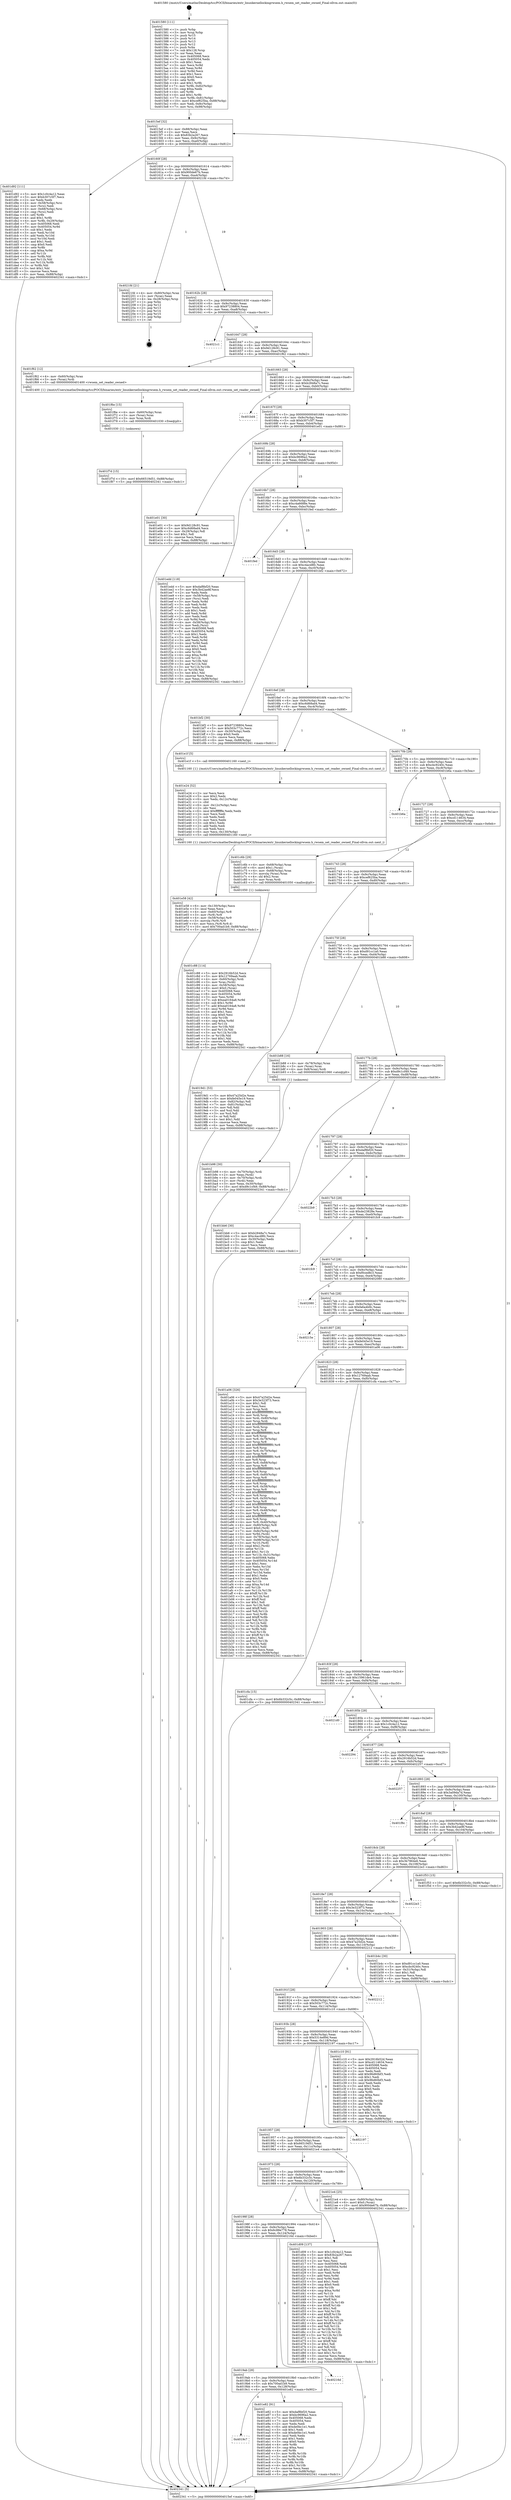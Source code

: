 digraph "0x401580" {
  label = "0x401580 (/mnt/c/Users/mathe/Desktop/tcc/POCII/binaries/extr_linuxkernellockingrwsem.h_rwsem_set_reader_owned_Final-ollvm.out::main(0))"
  labelloc = "t"
  node[shape=record]

  Entry [label="",width=0.3,height=0.3,shape=circle,fillcolor=black,style=filled]
  "0x4015ef" [label="{
     0x4015ef [32]\l
     | [instrs]\l
     &nbsp;&nbsp;0x4015ef \<+6\>: mov -0x88(%rbp),%eax\l
     &nbsp;&nbsp;0x4015f5 \<+2\>: mov %eax,%ecx\l
     &nbsp;&nbsp;0x4015f7 \<+6\>: sub $0x83b2a267,%ecx\l
     &nbsp;&nbsp;0x4015fd \<+6\>: mov %eax,-0x9c(%rbp)\l
     &nbsp;&nbsp;0x401603 \<+6\>: mov %ecx,-0xa0(%rbp)\l
     &nbsp;&nbsp;0x401609 \<+6\>: je 0000000000401d92 \<main+0x812\>\l
  }"]
  "0x401d92" [label="{
     0x401d92 [111]\l
     | [instrs]\l
     &nbsp;&nbsp;0x401d92 \<+5\>: mov $0x1c0c4a12,%eax\l
     &nbsp;&nbsp;0x401d97 \<+5\>: mov $0xb307c5f7,%ecx\l
     &nbsp;&nbsp;0x401d9c \<+2\>: xor %edx,%edx\l
     &nbsp;&nbsp;0x401d9e \<+4\>: mov -0x58(%rbp),%rsi\l
     &nbsp;&nbsp;0x401da2 \<+2\>: mov (%rsi),%edi\l
     &nbsp;&nbsp;0x401da4 \<+4\>: mov -0x68(%rbp),%rsi\l
     &nbsp;&nbsp;0x401da8 \<+2\>: cmp (%rsi),%edi\l
     &nbsp;&nbsp;0x401daa \<+4\>: setl %r8b\l
     &nbsp;&nbsp;0x401dae \<+4\>: and $0x1,%r8b\l
     &nbsp;&nbsp;0x401db2 \<+4\>: mov %r8b,-0x29(%rbp)\l
     &nbsp;&nbsp;0x401db6 \<+7\>: mov 0x405068,%edi\l
     &nbsp;&nbsp;0x401dbd \<+8\>: mov 0x405054,%r9d\l
     &nbsp;&nbsp;0x401dc5 \<+3\>: sub $0x1,%edx\l
     &nbsp;&nbsp;0x401dc8 \<+3\>: mov %edi,%r10d\l
     &nbsp;&nbsp;0x401dcb \<+3\>: add %edx,%r10d\l
     &nbsp;&nbsp;0x401dce \<+4\>: imul %r10d,%edi\l
     &nbsp;&nbsp;0x401dd2 \<+3\>: and $0x1,%edi\l
     &nbsp;&nbsp;0x401dd5 \<+3\>: cmp $0x0,%edi\l
     &nbsp;&nbsp;0x401dd8 \<+4\>: sete %r8b\l
     &nbsp;&nbsp;0x401ddc \<+4\>: cmp $0xa,%r9d\l
     &nbsp;&nbsp;0x401de0 \<+4\>: setl %r11b\l
     &nbsp;&nbsp;0x401de4 \<+3\>: mov %r8b,%bl\l
     &nbsp;&nbsp;0x401de7 \<+3\>: and %r11b,%bl\l
     &nbsp;&nbsp;0x401dea \<+3\>: xor %r11b,%r8b\l
     &nbsp;&nbsp;0x401ded \<+3\>: or %r8b,%bl\l
     &nbsp;&nbsp;0x401df0 \<+3\>: test $0x1,%bl\l
     &nbsp;&nbsp;0x401df3 \<+3\>: cmovne %ecx,%eax\l
     &nbsp;&nbsp;0x401df6 \<+6\>: mov %eax,-0x88(%rbp)\l
     &nbsp;&nbsp;0x401dfc \<+5\>: jmp 0000000000402341 \<main+0xdc1\>\l
  }"]
  "0x40160f" [label="{
     0x40160f [28]\l
     | [instrs]\l
     &nbsp;&nbsp;0x40160f \<+5\>: jmp 0000000000401614 \<main+0x94\>\l
     &nbsp;&nbsp;0x401614 \<+6\>: mov -0x9c(%rbp),%eax\l
     &nbsp;&nbsp;0x40161a \<+5\>: sub $0x900de67b,%eax\l
     &nbsp;&nbsp;0x40161f \<+6\>: mov %eax,-0xa4(%rbp)\l
     &nbsp;&nbsp;0x401625 \<+6\>: je 00000000004021fd \<main+0xc7d\>\l
  }"]
  Exit [label="",width=0.3,height=0.3,shape=circle,fillcolor=black,style=filled,peripheries=2]
  "0x4021fd" [label="{
     0x4021fd [21]\l
     | [instrs]\l
     &nbsp;&nbsp;0x4021fd \<+4\>: mov -0x80(%rbp),%rax\l
     &nbsp;&nbsp;0x402201 \<+2\>: mov (%rax),%eax\l
     &nbsp;&nbsp;0x402203 \<+4\>: lea -0x28(%rbp),%rsp\l
     &nbsp;&nbsp;0x402207 \<+1\>: pop %rbx\l
     &nbsp;&nbsp;0x402208 \<+2\>: pop %r12\l
     &nbsp;&nbsp;0x40220a \<+2\>: pop %r13\l
     &nbsp;&nbsp;0x40220c \<+2\>: pop %r14\l
     &nbsp;&nbsp;0x40220e \<+2\>: pop %r15\l
     &nbsp;&nbsp;0x402210 \<+1\>: pop %rbp\l
     &nbsp;&nbsp;0x402211 \<+1\>: ret\l
  }"]
  "0x40162b" [label="{
     0x40162b [28]\l
     | [instrs]\l
     &nbsp;&nbsp;0x40162b \<+5\>: jmp 0000000000401630 \<main+0xb0\>\l
     &nbsp;&nbsp;0x401630 \<+6\>: mov -0x9c(%rbp),%eax\l
     &nbsp;&nbsp;0x401636 \<+5\>: sub $0x97238804,%eax\l
     &nbsp;&nbsp;0x40163b \<+6\>: mov %eax,-0xa8(%rbp)\l
     &nbsp;&nbsp;0x401641 \<+6\>: je 00000000004021c1 \<main+0xc41\>\l
  }"]
  "0x401f7d" [label="{
     0x401f7d [15]\l
     | [instrs]\l
     &nbsp;&nbsp;0x401f7d \<+10\>: movl $0x66519d51,-0x88(%rbp)\l
     &nbsp;&nbsp;0x401f87 \<+5\>: jmp 0000000000402341 \<main+0xdc1\>\l
  }"]
  "0x4021c1" [label="{
     0x4021c1\l
  }", style=dashed]
  "0x401647" [label="{
     0x401647 [28]\l
     | [instrs]\l
     &nbsp;&nbsp;0x401647 \<+5\>: jmp 000000000040164c \<main+0xcc\>\l
     &nbsp;&nbsp;0x40164c \<+6\>: mov -0x9c(%rbp),%eax\l
     &nbsp;&nbsp;0x401652 \<+5\>: sub $0x9d128c91,%eax\l
     &nbsp;&nbsp;0x401657 \<+6\>: mov %eax,-0xac(%rbp)\l
     &nbsp;&nbsp;0x40165d \<+6\>: je 0000000000401f62 \<main+0x9e2\>\l
  }"]
  "0x401f6e" [label="{
     0x401f6e [15]\l
     | [instrs]\l
     &nbsp;&nbsp;0x401f6e \<+4\>: mov -0x60(%rbp),%rax\l
     &nbsp;&nbsp;0x401f72 \<+3\>: mov (%rax),%rax\l
     &nbsp;&nbsp;0x401f75 \<+3\>: mov %rax,%rdi\l
     &nbsp;&nbsp;0x401f78 \<+5\>: call 0000000000401030 \<free@plt\>\l
     | [calls]\l
     &nbsp;&nbsp;0x401030 \{1\} (unknown)\l
  }"]
  "0x401f62" [label="{
     0x401f62 [12]\l
     | [instrs]\l
     &nbsp;&nbsp;0x401f62 \<+4\>: mov -0x60(%rbp),%rax\l
     &nbsp;&nbsp;0x401f66 \<+3\>: mov (%rax),%rdi\l
     &nbsp;&nbsp;0x401f69 \<+5\>: call 0000000000401400 \<rwsem_set_reader_owned\>\l
     | [calls]\l
     &nbsp;&nbsp;0x401400 \{1\} (/mnt/c/Users/mathe/Desktop/tcc/POCII/binaries/extr_linuxkernellockingrwsem.h_rwsem_set_reader_owned_Final-ollvm.out::rwsem_set_reader_owned)\l
  }"]
  "0x401663" [label="{
     0x401663 [28]\l
     | [instrs]\l
     &nbsp;&nbsp;0x401663 \<+5\>: jmp 0000000000401668 \<main+0xe8\>\l
     &nbsp;&nbsp;0x401668 \<+6\>: mov -0x9c(%rbp),%eax\l
     &nbsp;&nbsp;0x40166e \<+5\>: sub $0xb2848a7c,%eax\l
     &nbsp;&nbsp;0x401673 \<+6\>: mov %eax,-0xb0(%rbp)\l
     &nbsp;&nbsp;0x401679 \<+6\>: je 0000000000401bd4 \<main+0x654\>\l
  }"]
  "0x4019c7" [label="{
     0x4019c7\l
  }", style=dashed]
  "0x401bd4" [label="{
     0x401bd4\l
  }", style=dashed]
  "0x40167f" [label="{
     0x40167f [28]\l
     | [instrs]\l
     &nbsp;&nbsp;0x40167f \<+5\>: jmp 0000000000401684 \<main+0x104\>\l
     &nbsp;&nbsp;0x401684 \<+6\>: mov -0x9c(%rbp),%eax\l
     &nbsp;&nbsp;0x40168a \<+5\>: sub $0xb307c5f7,%eax\l
     &nbsp;&nbsp;0x40168f \<+6\>: mov %eax,-0xb4(%rbp)\l
     &nbsp;&nbsp;0x401695 \<+6\>: je 0000000000401e01 \<main+0x881\>\l
  }"]
  "0x401e82" [label="{
     0x401e82 [91]\l
     | [instrs]\l
     &nbsp;&nbsp;0x401e82 \<+5\>: mov $0xdaf8bf20,%eax\l
     &nbsp;&nbsp;0x401e87 \<+5\>: mov $0xbc9696a2,%ecx\l
     &nbsp;&nbsp;0x401e8c \<+7\>: mov 0x405068,%edx\l
     &nbsp;&nbsp;0x401e93 \<+7\>: mov 0x405054,%esi\l
     &nbsp;&nbsp;0x401e9a \<+2\>: mov %edx,%edi\l
     &nbsp;&nbsp;0x401e9c \<+6\>: add $0xde0bc1e1,%edi\l
     &nbsp;&nbsp;0x401ea2 \<+3\>: sub $0x1,%edi\l
     &nbsp;&nbsp;0x401ea5 \<+6\>: sub $0xde0bc1e1,%edi\l
     &nbsp;&nbsp;0x401eab \<+3\>: imul %edi,%edx\l
     &nbsp;&nbsp;0x401eae \<+3\>: and $0x1,%edx\l
     &nbsp;&nbsp;0x401eb1 \<+3\>: cmp $0x0,%edx\l
     &nbsp;&nbsp;0x401eb4 \<+4\>: sete %r8b\l
     &nbsp;&nbsp;0x401eb8 \<+3\>: cmp $0xa,%esi\l
     &nbsp;&nbsp;0x401ebb \<+4\>: setl %r9b\l
     &nbsp;&nbsp;0x401ebf \<+3\>: mov %r8b,%r10b\l
     &nbsp;&nbsp;0x401ec2 \<+3\>: and %r9b,%r10b\l
     &nbsp;&nbsp;0x401ec5 \<+3\>: xor %r9b,%r8b\l
     &nbsp;&nbsp;0x401ec8 \<+3\>: or %r8b,%r10b\l
     &nbsp;&nbsp;0x401ecb \<+4\>: test $0x1,%r10b\l
     &nbsp;&nbsp;0x401ecf \<+3\>: cmovne %ecx,%eax\l
     &nbsp;&nbsp;0x401ed2 \<+6\>: mov %eax,-0x88(%rbp)\l
     &nbsp;&nbsp;0x401ed8 \<+5\>: jmp 0000000000402341 \<main+0xdc1\>\l
  }"]
  "0x401e01" [label="{
     0x401e01 [30]\l
     | [instrs]\l
     &nbsp;&nbsp;0x401e01 \<+5\>: mov $0x9d128c91,%eax\l
     &nbsp;&nbsp;0x401e06 \<+5\>: mov $0xc6d68ad4,%ecx\l
     &nbsp;&nbsp;0x401e0b \<+3\>: mov -0x29(%rbp),%dl\l
     &nbsp;&nbsp;0x401e0e \<+3\>: test $0x1,%dl\l
     &nbsp;&nbsp;0x401e11 \<+3\>: cmovne %ecx,%eax\l
     &nbsp;&nbsp;0x401e14 \<+6\>: mov %eax,-0x88(%rbp)\l
     &nbsp;&nbsp;0x401e1a \<+5\>: jmp 0000000000402341 \<main+0xdc1\>\l
  }"]
  "0x40169b" [label="{
     0x40169b [28]\l
     | [instrs]\l
     &nbsp;&nbsp;0x40169b \<+5\>: jmp 00000000004016a0 \<main+0x120\>\l
     &nbsp;&nbsp;0x4016a0 \<+6\>: mov -0x9c(%rbp),%eax\l
     &nbsp;&nbsp;0x4016a6 \<+5\>: sub $0xbc9696a2,%eax\l
     &nbsp;&nbsp;0x4016ab \<+6\>: mov %eax,-0xb8(%rbp)\l
     &nbsp;&nbsp;0x4016b1 \<+6\>: je 0000000000401edd \<main+0x95d\>\l
  }"]
  "0x4019ab" [label="{
     0x4019ab [28]\l
     | [instrs]\l
     &nbsp;&nbsp;0x4019ab \<+5\>: jmp 00000000004019b0 \<main+0x430\>\l
     &nbsp;&nbsp;0x4019b0 \<+6\>: mov -0x9c(%rbp),%eax\l
     &nbsp;&nbsp;0x4019b6 \<+5\>: sub $0x700ad1b9,%eax\l
     &nbsp;&nbsp;0x4019bb \<+6\>: mov %eax,-0x128(%rbp)\l
     &nbsp;&nbsp;0x4019c1 \<+6\>: je 0000000000401e82 \<main+0x902\>\l
  }"]
  "0x401edd" [label="{
     0x401edd [118]\l
     | [instrs]\l
     &nbsp;&nbsp;0x401edd \<+5\>: mov $0xdaf8bf20,%eax\l
     &nbsp;&nbsp;0x401ee2 \<+5\>: mov $0x3b42ae8f,%ecx\l
     &nbsp;&nbsp;0x401ee7 \<+2\>: xor %edx,%edx\l
     &nbsp;&nbsp;0x401ee9 \<+4\>: mov -0x58(%rbp),%rsi\l
     &nbsp;&nbsp;0x401eed \<+2\>: mov (%rsi),%edi\l
     &nbsp;&nbsp;0x401eef \<+3\>: mov %edx,%r8d\l
     &nbsp;&nbsp;0x401ef2 \<+3\>: sub %edi,%r8d\l
     &nbsp;&nbsp;0x401ef5 \<+2\>: mov %edx,%edi\l
     &nbsp;&nbsp;0x401ef7 \<+3\>: sub $0x1,%edi\l
     &nbsp;&nbsp;0x401efa \<+3\>: add %edi,%r8d\l
     &nbsp;&nbsp;0x401efd \<+2\>: mov %edx,%edi\l
     &nbsp;&nbsp;0x401eff \<+3\>: sub %r8d,%edi\l
     &nbsp;&nbsp;0x401f02 \<+4\>: mov -0x58(%rbp),%rsi\l
     &nbsp;&nbsp;0x401f06 \<+2\>: mov %edi,(%rsi)\l
     &nbsp;&nbsp;0x401f08 \<+7\>: mov 0x405068,%edi\l
     &nbsp;&nbsp;0x401f0f \<+8\>: mov 0x405054,%r8d\l
     &nbsp;&nbsp;0x401f17 \<+3\>: sub $0x1,%edx\l
     &nbsp;&nbsp;0x401f1a \<+3\>: mov %edi,%r9d\l
     &nbsp;&nbsp;0x401f1d \<+3\>: add %edx,%r9d\l
     &nbsp;&nbsp;0x401f20 \<+4\>: imul %r9d,%edi\l
     &nbsp;&nbsp;0x401f24 \<+3\>: and $0x1,%edi\l
     &nbsp;&nbsp;0x401f27 \<+3\>: cmp $0x0,%edi\l
     &nbsp;&nbsp;0x401f2a \<+4\>: sete %r10b\l
     &nbsp;&nbsp;0x401f2e \<+4\>: cmp $0xa,%r8d\l
     &nbsp;&nbsp;0x401f32 \<+4\>: setl %r11b\l
     &nbsp;&nbsp;0x401f36 \<+3\>: mov %r10b,%bl\l
     &nbsp;&nbsp;0x401f39 \<+3\>: and %r11b,%bl\l
     &nbsp;&nbsp;0x401f3c \<+3\>: xor %r11b,%r10b\l
     &nbsp;&nbsp;0x401f3f \<+3\>: or %r10b,%bl\l
     &nbsp;&nbsp;0x401f42 \<+3\>: test $0x1,%bl\l
     &nbsp;&nbsp;0x401f45 \<+3\>: cmovne %ecx,%eax\l
     &nbsp;&nbsp;0x401f48 \<+6\>: mov %eax,-0x88(%rbp)\l
     &nbsp;&nbsp;0x401f4e \<+5\>: jmp 0000000000402341 \<main+0xdc1\>\l
  }"]
  "0x4016b7" [label="{
     0x4016b7 [28]\l
     | [instrs]\l
     &nbsp;&nbsp;0x4016b7 \<+5\>: jmp 00000000004016bc \<main+0x13c\>\l
     &nbsp;&nbsp;0x4016bc \<+6\>: mov -0x9c(%rbp),%eax\l
     &nbsp;&nbsp;0x4016c2 \<+5\>: sub $0xc4a6688e,%eax\l
     &nbsp;&nbsp;0x4016c7 \<+6\>: mov %eax,-0xbc(%rbp)\l
     &nbsp;&nbsp;0x4016cd \<+6\>: je 0000000000401fed \<main+0xa6d\>\l
  }"]
  "0x40216d" [label="{
     0x40216d\l
  }", style=dashed]
  "0x401fed" [label="{
     0x401fed\l
  }", style=dashed]
  "0x4016d3" [label="{
     0x4016d3 [28]\l
     | [instrs]\l
     &nbsp;&nbsp;0x4016d3 \<+5\>: jmp 00000000004016d8 \<main+0x158\>\l
     &nbsp;&nbsp;0x4016d8 \<+6\>: mov -0x9c(%rbp),%eax\l
     &nbsp;&nbsp;0x4016de \<+5\>: sub $0xc4acd8fc,%eax\l
     &nbsp;&nbsp;0x4016e3 \<+6\>: mov %eax,-0xc0(%rbp)\l
     &nbsp;&nbsp;0x4016e9 \<+6\>: je 0000000000401bf2 \<main+0x672\>\l
  }"]
  "0x401e58" [label="{
     0x401e58 [42]\l
     | [instrs]\l
     &nbsp;&nbsp;0x401e58 \<+6\>: mov -0x130(%rbp),%ecx\l
     &nbsp;&nbsp;0x401e5e \<+3\>: imul %eax,%ecx\l
     &nbsp;&nbsp;0x401e61 \<+4\>: mov -0x60(%rbp),%r8\l
     &nbsp;&nbsp;0x401e65 \<+3\>: mov (%r8),%r8\l
     &nbsp;&nbsp;0x401e68 \<+4\>: mov -0x58(%rbp),%r9\l
     &nbsp;&nbsp;0x401e6c \<+3\>: movslq (%r9),%r9\l
     &nbsp;&nbsp;0x401e6f \<+4\>: mov %ecx,(%r8,%r9,4)\l
     &nbsp;&nbsp;0x401e73 \<+10\>: movl $0x700ad1b9,-0x88(%rbp)\l
     &nbsp;&nbsp;0x401e7d \<+5\>: jmp 0000000000402341 \<main+0xdc1\>\l
  }"]
  "0x401bf2" [label="{
     0x401bf2 [30]\l
     | [instrs]\l
     &nbsp;&nbsp;0x401bf2 \<+5\>: mov $0x97238804,%eax\l
     &nbsp;&nbsp;0x401bf7 \<+5\>: mov $0x503c772c,%ecx\l
     &nbsp;&nbsp;0x401bfc \<+3\>: mov -0x30(%rbp),%edx\l
     &nbsp;&nbsp;0x401bff \<+3\>: cmp $0x0,%edx\l
     &nbsp;&nbsp;0x401c02 \<+3\>: cmove %ecx,%eax\l
     &nbsp;&nbsp;0x401c05 \<+6\>: mov %eax,-0x88(%rbp)\l
     &nbsp;&nbsp;0x401c0b \<+5\>: jmp 0000000000402341 \<main+0xdc1\>\l
  }"]
  "0x4016ef" [label="{
     0x4016ef [28]\l
     | [instrs]\l
     &nbsp;&nbsp;0x4016ef \<+5\>: jmp 00000000004016f4 \<main+0x174\>\l
     &nbsp;&nbsp;0x4016f4 \<+6\>: mov -0x9c(%rbp),%eax\l
     &nbsp;&nbsp;0x4016fa \<+5\>: sub $0xc6d68ad4,%eax\l
     &nbsp;&nbsp;0x4016ff \<+6\>: mov %eax,-0xc4(%rbp)\l
     &nbsp;&nbsp;0x401705 \<+6\>: je 0000000000401e1f \<main+0x89f\>\l
  }"]
  "0x401e24" [label="{
     0x401e24 [52]\l
     | [instrs]\l
     &nbsp;&nbsp;0x401e24 \<+2\>: xor %ecx,%ecx\l
     &nbsp;&nbsp;0x401e26 \<+5\>: mov $0x2,%edx\l
     &nbsp;&nbsp;0x401e2b \<+6\>: mov %edx,-0x12c(%rbp)\l
     &nbsp;&nbsp;0x401e31 \<+1\>: cltd\l
     &nbsp;&nbsp;0x401e32 \<+6\>: mov -0x12c(%rbp),%esi\l
     &nbsp;&nbsp;0x401e38 \<+2\>: idiv %esi\l
     &nbsp;&nbsp;0x401e3a \<+6\>: imul $0xfffffffe,%edx,%edx\l
     &nbsp;&nbsp;0x401e40 \<+2\>: mov %ecx,%edi\l
     &nbsp;&nbsp;0x401e42 \<+2\>: sub %edx,%edi\l
     &nbsp;&nbsp;0x401e44 \<+2\>: mov %ecx,%edx\l
     &nbsp;&nbsp;0x401e46 \<+3\>: sub $0x1,%edx\l
     &nbsp;&nbsp;0x401e49 \<+2\>: add %edx,%edi\l
     &nbsp;&nbsp;0x401e4b \<+2\>: sub %edi,%ecx\l
     &nbsp;&nbsp;0x401e4d \<+6\>: mov %ecx,-0x130(%rbp)\l
     &nbsp;&nbsp;0x401e53 \<+5\>: call 0000000000401160 \<next_i\>\l
     | [calls]\l
     &nbsp;&nbsp;0x401160 \{1\} (/mnt/c/Users/mathe/Desktop/tcc/POCII/binaries/extr_linuxkernellockingrwsem.h_rwsem_set_reader_owned_Final-ollvm.out::next_i)\l
  }"]
  "0x401e1f" [label="{
     0x401e1f [5]\l
     | [instrs]\l
     &nbsp;&nbsp;0x401e1f \<+5\>: call 0000000000401160 \<next_i\>\l
     | [calls]\l
     &nbsp;&nbsp;0x401160 \{1\} (/mnt/c/Users/mathe/Desktop/tcc/POCII/binaries/extr_linuxkernellockingrwsem.h_rwsem_set_reader_owned_Final-ollvm.out::next_i)\l
  }"]
  "0x40170b" [label="{
     0x40170b [28]\l
     | [instrs]\l
     &nbsp;&nbsp;0x40170b \<+5\>: jmp 0000000000401710 \<main+0x190\>\l
     &nbsp;&nbsp;0x401710 \<+6\>: mov -0x9c(%rbp),%eax\l
     &nbsp;&nbsp;0x401716 \<+5\>: sub $0xcbc9240c,%eax\l
     &nbsp;&nbsp;0x40171b \<+6\>: mov %eax,-0xc8(%rbp)\l
     &nbsp;&nbsp;0x401721 \<+6\>: je 0000000000401b6a \<main+0x5ea\>\l
  }"]
  "0x40198f" [label="{
     0x40198f [28]\l
     | [instrs]\l
     &nbsp;&nbsp;0x40198f \<+5\>: jmp 0000000000401994 \<main+0x414\>\l
     &nbsp;&nbsp;0x401994 \<+6\>: mov -0x9c(%rbp),%eax\l
     &nbsp;&nbsp;0x40199a \<+5\>: sub $0x6c88e778,%eax\l
     &nbsp;&nbsp;0x40199f \<+6\>: mov %eax,-0x124(%rbp)\l
     &nbsp;&nbsp;0x4019a5 \<+6\>: je 000000000040216d \<main+0xbed\>\l
  }"]
  "0x401b6a" [label="{
     0x401b6a\l
  }", style=dashed]
  "0x401727" [label="{
     0x401727 [28]\l
     | [instrs]\l
     &nbsp;&nbsp;0x401727 \<+5\>: jmp 000000000040172c \<main+0x1ac\>\l
     &nbsp;&nbsp;0x40172c \<+6\>: mov -0x9c(%rbp),%eax\l
     &nbsp;&nbsp;0x401732 \<+5\>: sub $0xcd114634,%eax\l
     &nbsp;&nbsp;0x401737 \<+6\>: mov %eax,-0xcc(%rbp)\l
     &nbsp;&nbsp;0x40173d \<+6\>: je 0000000000401c6b \<main+0x6eb\>\l
  }"]
  "0x401d09" [label="{
     0x401d09 [137]\l
     | [instrs]\l
     &nbsp;&nbsp;0x401d09 \<+5\>: mov $0x1c0c4a12,%eax\l
     &nbsp;&nbsp;0x401d0e \<+5\>: mov $0x83b2a267,%ecx\l
     &nbsp;&nbsp;0x401d13 \<+2\>: mov $0x1,%dl\l
     &nbsp;&nbsp;0x401d15 \<+2\>: xor %esi,%esi\l
     &nbsp;&nbsp;0x401d17 \<+7\>: mov 0x405068,%edi\l
     &nbsp;&nbsp;0x401d1e \<+8\>: mov 0x405054,%r8d\l
     &nbsp;&nbsp;0x401d26 \<+3\>: sub $0x1,%esi\l
     &nbsp;&nbsp;0x401d29 \<+3\>: mov %edi,%r9d\l
     &nbsp;&nbsp;0x401d2c \<+3\>: add %esi,%r9d\l
     &nbsp;&nbsp;0x401d2f \<+4\>: imul %r9d,%edi\l
     &nbsp;&nbsp;0x401d33 \<+3\>: and $0x1,%edi\l
     &nbsp;&nbsp;0x401d36 \<+3\>: cmp $0x0,%edi\l
     &nbsp;&nbsp;0x401d39 \<+4\>: sete %r10b\l
     &nbsp;&nbsp;0x401d3d \<+4\>: cmp $0xa,%r8d\l
     &nbsp;&nbsp;0x401d41 \<+4\>: setl %r11b\l
     &nbsp;&nbsp;0x401d45 \<+3\>: mov %r10b,%bl\l
     &nbsp;&nbsp;0x401d48 \<+3\>: xor $0xff,%bl\l
     &nbsp;&nbsp;0x401d4b \<+3\>: mov %r11b,%r14b\l
     &nbsp;&nbsp;0x401d4e \<+4\>: xor $0xff,%r14b\l
     &nbsp;&nbsp;0x401d52 \<+3\>: xor $0x1,%dl\l
     &nbsp;&nbsp;0x401d55 \<+3\>: mov %bl,%r15b\l
     &nbsp;&nbsp;0x401d58 \<+4\>: and $0xff,%r15b\l
     &nbsp;&nbsp;0x401d5c \<+3\>: and %dl,%r10b\l
     &nbsp;&nbsp;0x401d5f \<+3\>: mov %r14b,%r12b\l
     &nbsp;&nbsp;0x401d62 \<+4\>: and $0xff,%r12b\l
     &nbsp;&nbsp;0x401d66 \<+3\>: and %dl,%r11b\l
     &nbsp;&nbsp;0x401d69 \<+3\>: or %r10b,%r15b\l
     &nbsp;&nbsp;0x401d6c \<+3\>: or %r11b,%r12b\l
     &nbsp;&nbsp;0x401d6f \<+3\>: xor %r12b,%r15b\l
     &nbsp;&nbsp;0x401d72 \<+3\>: or %r14b,%bl\l
     &nbsp;&nbsp;0x401d75 \<+3\>: xor $0xff,%bl\l
     &nbsp;&nbsp;0x401d78 \<+3\>: or $0x1,%dl\l
     &nbsp;&nbsp;0x401d7b \<+2\>: and %dl,%bl\l
     &nbsp;&nbsp;0x401d7d \<+3\>: or %bl,%r15b\l
     &nbsp;&nbsp;0x401d80 \<+4\>: test $0x1,%r15b\l
     &nbsp;&nbsp;0x401d84 \<+3\>: cmovne %ecx,%eax\l
     &nbsp;&nbsp;0x401d87 \<+6\>: mov %eax,-0x88(%rbp)\l
     &nbsp;&nbsp;0x401d8d \<+5\>: jmp 0000000000402341 \<main+0xdc1\>\l
  }"]
  "0x401c6b" [label="{
     0x401c6b [29]\l
     | [instrs]\l
     &nbsp;&nbsp;0x401c6b \<+4\>: mov -0x68(%rbp),%rax\l
     &nbsp;&nbsp;0x401c6f \<+6\>: movl $0x1,(%rax)\l
     &nbsp;&nbsp;0x401c75 \<+4\>: mov -0x68(%rbp),%rax\l
     &nbsp;&nbsp;0x401c79 \<+3\>: movslq (%rax),%rax\l
     &nbsp;&nbsp;0x401c7c \<+4\>: shl $0x2,%rax\l
     &nbsp;&nbsp;0x401c80 \<+3\>: mov %rax,%rdi\l
     &nbsp;&nbsp;0x401c83 \<+5\>: call 0000000000401050 \<malloc@plt\>\l
     | [calls]\l
     &nbsp;&nbsp;0x401050 \{1\} (unknown)\l
  }"]
  "0x401743" [label="{
     0x401743 [28]\l
     | [instrs]\l
     &nbsp;&nbsp;0x401743 \<+5\>: jmp 0000000000401748 \<main+0x1c8\>\l
     &nbsp;&nbsp;0x401748 \<+6\>: mov -0x9c(%rbp),%eax\l
     &nbsp;&nbsp;0x40174e \<+5\>: sub $0xcef625ba,%eax\l
     &nbsp;&nbsp;0x401753 \<+6\>: mov %eax,-0xd0(%rbp)\l
     &nbsp;&nbsp;0x401759 \<+6\>: je 00000000004019d1 \<main+0x451\>\l
  }"]
  "0x401973" [label="{
     0x401973 [28]\l
     | [instrs]\l
     &nbsp;&nbsp;0x401973 \<+5\>: jmp 0000000000401978 \<main+0x3f8\>\l
     &nbsp;&nbsp;0x401978 \<+6\>: mov -0x9c(%rbp),%eax\l
     &nbsp;&nbsp;0x40197e \<+5\>: sub $0x6b332c5c,%eax\l
     &nbsp;&nbsp;0x401983 \<+6\>: mov %eax,-0x120(%rbp)\l
     &nbsp;&nbsp;0x401989 \<+6\>: je 0000000000401d09 \<main+0x789\>\l
  }"]
  "0x4019d1" [label="{
     0x4019d1 [53]\l
     | [instrs]\l
     &nbsp;&nbsp;0x4019d1 \<+5\>: mov $0x47a25d2e,%eax\l
     &nbsp;&nbsp;0x4019d6 \<+5\>: mov $0xfe045e19,%ecx\l
     &nbsp;&nbsp;0x4019db \<+6\>: mov -0x82(%rbp),%dl\l
     &nbsp;&nbsp;0x4019e1 \<+7\>: mov -0x81(%rbp),%sil\l
     &nbsp;&nbsp;0x4019e8 \<+3\>: mov %dl,%dil\l
     &nbsp;&nbsp;0x4019eb \<+3\>: and %sil,%dil\l
     &nbsp;&nbsp;0x4019ee \<+3\>: xor %sil,%dl\l
     &nbsp;&nbsp;0x4019f1 \<+3\>: or %dl,%dil\l
     &nbsp;&nbsp;0x4019f4 \<+4\>: test $0x1,%dil\l
     &nbsp;&nbsp;0x4019f8 \<+3\>: cmovne %ecx,%eax\l
     &nbsp;&nbsp;0x4019fb \<+6\>: mov %eax,-0x88(%rbp)\l
     &nbsp;&nbsp;0x401a01 \<+5\>: jmp 0000000000402341 \<main+0xdc1\>\l
  }"]
  "0x40175f" [label="{
     0x40175f [28]\l
     | [instrs]\l
     &nbsp;&nbsp;0x40175f \<+5\>: jmp 0000000000401764 \<main+0x1e4\>\l
     &nbsp;&nbsp;0x401764 \<+6\>: mov -0x9c(%rbp),%eax\l
     &nbsp;&nbsp;0x40176a \<+5\>: sub $0xd91cc1a0,%eax\l
     &nbsp;&nbsp;0x40176f \<+6\>: mov %eax,-0xd4(%rbp)\l
     &nbsp;&nbsp;0x401775 \<+6\>: je 0000000000401b88 \<main+0x608\>\l
  }"]
  "0x402341" [label="{
     0x402341 [5]\l
     | [instrs]\l
     &nbsp;&nbsp;0x402341 \<+5\>: jmp 00000000004015ef \<main+0x6f\>\l
  }"]
  "0x401580" [label="{
     0x401580 [111]\l
     | [instrs]\l
     &nbsp;&nbsp;0x401580 \<+1\>: push %rbp\l
     &nbsp;&nbsp;0x401581 \<+3\>: mov %rsp,%rbp\l
     &nbsp;&nbsp;0x401584 \<+2\>: push %r15\l
     &nbsp;&nbsp;0x401586 \<+2\>: push %r14\l
     &nbsp;&nbsp;0x401588 \<+2\>: push %r13\l
     &nbsp;&nbsp;0x40158a \<+2\>: push %r12\l
     &nbsp;&nbsp;0x40158c \<+1\>: push %rbx\l
     &nbsp;&nbsp;0x40158d \<+7\>: sub $0x128,%rsp\l
     &nbsp;&nbsp;0x401594 \<+2\>: xor %eax,%eax\l
     &nbsp;&nbsp;0x401596 \<+7\>: mov 0x405068,%ecx\l
     &nbsp;&nbsp;0x40159d \<+7\>: mov 0x405054,%edx\l
     &nbsp;&nbsp;0x4015a4 \<+3\>: sub $0x1,%eax\l
     &nbsp;&nbsp;0x4015a7 \<+3\>: mov %ecx,%r8d\l
     &nbsp;&nbsp;0x4015aa \<+3\>: add %eax,%r8d\l
     &nbsp;&nbsp;0x4015ad \<+4\>: imul %r8d,%ecx\l
     &nbsp;&nbsp;0x4015b1 \<+3\>: and $0x1,%ecx\l
     &nbsp;&nbsp;0x4015b4 \<+3\>: cmp $0x0,%ecx\l
     &nbsp;&nbsp;0x4015b7 \<+4\>: sete %r9b\l
     &nbsp;&nbsp;0x4015bb \<+4\>: and $0x1,%r9b\l
     &nbsp;&nbsp;0x4015bf \<+7\>: mov %r9b,-0x82(%rbp)\l
     &nbsp;&nbsp;0x4015c6 \<+3\>: cmp $0xa,%edx\l
     &nbsp;&nbsp;0x4015c9 \<+4\>: setl %r9b\l
     &nbsp;&nbsp;0x4015cd \<+4\>: and $0x1,%r9b\l
     &nbsp;&nbsp;0x4015d1 \<+7\>: mov %r9b,-0x81(%rbp)\l
     &nbsp;&nbsp;0x4015d8 \<+10\>: movl $0xcef625ba,-0x88(%rbp)\l
     &nbsp;&nbsp;0x4015e2 \<+6\>: mov %edi,-0x8c(%rbp)\l
     &nbsp;&nbsp;0x4015e8 \<+7\>: mov %rsi,-0x98(%rbp)\l
  }"]
  "0x4021e4" [label="{
     0x4021e4 [25]\l
     | [instrs]\l
     &nbsp;&nbsp;0x4021e4 \<+4\>: mov -0x80(%rbp),%rax\l
     &nbsp;&nbsp;0x4021e8 \<+6\>: movl $0x0,(%rax)\l
     &nbsp;&nbsp;0x4021ee \<+10\>: movl $0x900de67b,-0x88(%rbp)\l
     &nbsp;&nbsp;0x4021f8 \<+5\>: jmp 0000000000402341 \<main+0xdc1\>\l
  }"]
  "0x401b88" [label="{
     0x401b88 [16]\l
     | [instrs]\l
     &nbsp;&nbsp;0x401b88 \<+4\>: mov -0x78(%rbp),%rax\l
     &nbsp;&nbsp;0x401b8c \<+3\>: mov (%rax),%rax\l
     &nbsp;&nbsp;0x401b8f \<+4\>: mov 0x8(%rax),%rdi\l
     &nbsp;&nbsp;0x401b93 \<+5\>: call 0000000000401060 \<atoi@plt\>\l
     | [calls]\l
     &nbsp;&nbsp;0x401060 \{1\} (unknown)\l
  }"]
  "0x40177b" [label="{
     0x40177b [28]\l
     | [instrs]\l
     &nbsp;&nbsp;0x40177b \<+5\>: jmp 0000000000401780 \<main+0x200\>\l
     &nbsp;&nbsp;0x401780 \<+6\>: mov -0x9c(%rbp),%eax\l
     &nbsp;&nbsp;0x401786 \<+5\>: sub $0xd9c1cf49,%eax\l
     &nbsp;&nbsp;0x40178b \<+6\>: mov %eax,-0xd8(%rbp)\l
     &nbsp;&nbsp;0x401791 \<+6\>: je 0000000000401bb6 \<main+0x636\>\l
  }"]
  "0x401957" [label="{
     0x401957 [28]\l
     | [instrs]\l
     &nbsp;&nbsp;0x401957 \<+5\>: jmp 000000000040195c \<main+0x3dc\>\l
     &nbsp;&nbsp;0x40195c \<+6\>: mov -0x9c(%rbp),%eax\l
     &nbsp;&nbsp;0x401962 \<+5\>: sub $0x66519d51,%eax\l
     &nbsp;&nbsp;0x401967 \<+6\>: mov %eax,-0x11c(%rbp)\l
     &nbsp;&nbsp;0x40196d \<+6\>: je 00000000004021e4 \<main+0xc64\>\l
  }"]
  "0x401bb6" [label="{
     0x401bb6 [30]\l
     | [instrs]\l
     &nbsp;&nbsp;0x401bb6 \<+5\>: mov $0xb2848a7c,%eax\l
     &nbsp;&nbsp;0x401bbb \<+5\>: mov $0xc4acd8fc,%ecx\l
     &nbsp;&nbsp;0x401bc0 \<+3\>: mov -0x30(%rbp),%edx\l
     &nbsp;&nbsp;0x401bc3 \<+3\>: cmp $0x1,%edx\l
     &nbsp;&nbsp;0x401bc6 \<+3\>: cmovl %ecx,%eax\l
     &nbsp;&nbsp;0x401bc9 \<+6\>: mov %eax,-0x88(%rbp)\l
     &nbsp;&nbsp;0x401bcf \<+5\>: jmp 0000000000402341 \<main+0xdc1\>\l
  }"]
  "0x401797" [label="{
     0x401797 [28]\l
     | [instrs]\l
     &nbsp;&nbsp;0x401797 \<+5\>: jmp 000000000040179c \<main+0x21c\>\l
     &nbsp;&nbsp;0x40179c \<+6\>: mov -0x9c(%rbp),%eax\l
     &nbsp;&nbsp;0x4017a2 \<+5\>: sub $0xdaf8bf20,%eax\l
     &nbsp;&nbsp;0x4017a7 \<+6\>: mov %eax,-0xdc(%rbp)\l
     &nbsp;&nbsp;0x4017ad \<+6\>: je 00000000004022b9 \<main+0xd39\>\l
  }"]
  "0x402197" [label="{
     0x402197\l
  }", style=dashed]
  "0x4022b9" [label="{
     0x4022b9\l
  }", style=dashed]
  "0x4017b3" [label="{
     0x4017b3 [28]\l
     | [instrs]\l
     &nbsp;&nbsp;0x4017b3 \<+5\>: jmp 00000000004017b8 \<main+0x238\>\l
     &nbsp;&nbsp;0x4017b8 \<+6\>: mov -0x9c(%rbp),%eax\l
     &nbsp;&nbsp;0x4017be \<+5\>: sub $0xde23828e,%eax\l
     &nbsp;&nbsp;0x4017c3 \<+6\>: mov %eax,-0xe0(%rbp)\l
     &nbsp;&nbsp;0x4017c9 \<+6\>: je 0000000000401fc9 \<main+0xa49\>\l
  }"]
  "0x401c88" [label="{
     0x401c88 [114]\l
     | [instrs]\l
     &nbsp;&nbsp;0x401c88 \<+5\>: mov $0x2916b52d,%ecx\l
     &nbsp;&nbsp;0x401c8d \<+5\>: mov $0x12769aab,%edx\l
     &nbsp;&nbsp;0x401c92 \<+4\>: mov -0x60(%rbp),%rdi\l
     &nbsp;&nbsp;0x401c96 \<+3\>: mov %rax,(%rdi)\l
     &nbsp;&nbsp;0x401c99 \<+4\>: mov -0x58(%rbp),%rax\l
     &nbsp;&nbsp;0x401c9d \<+6\>: movl $0x0,(%rax)\l
     &nbsp;&nbsp;0x401ca3 \<+7\>: mov 0x405068,%esi\l
     &nbsp;&nbsp;0x401caa \<+8\>: mov 0x405054,%r8d\l
     &nbsp;&nbsp;0x401cb2 \<+3\>: mov %esi,%r9d\l
     &nbsp;&nbsp;0x401cb5 \<+7\>: sub $0xea0164a8,%r9d\l
     &nbsp;&nbsp;0x401cbc \<+4\>: sub $0x1,%r9d\l
     &nbsp;&nbsp;0x401cc0 \<+7\>: add $0xea0164a8,%r9d\l
     &nbsp;&nbsp;0x401cc7 \<+4\>: imul %r9d,%esi\l
     &nbsp;&nbsp;0x401ccb \<+3\>: and $0x1,%esi\l
     &nbsp;&nbsp;0x401cce \<+3\>: cmp $0x0,%esi\l
     &nbsp;&nbsp;0x401cd1 \<+4\>: sete %r10b\l
     &nbsp;&nbsp;0x401cd5 \<+4\>: cmp $0xa,%r8d\l
     &nbsp;&nbsp;0x401cd9 \<+4\>: setl %r11b\l
     &nbsp;&nbsp;0x401cdd \<+3\>: mov %r10b,%bl\l
     &nbsp;&nbsp;0x401ce0 \<+3\>: and %r11b,%bl\l
     &nbsp;&nbsp;0x401ce3 \<+3\>: xor %r11b,%r10b\l
     &nbsp;&nbsp;0x401ce6 \<+3\>: or %r10b,%bl\l
     &nbsp;&nbsp;0x401ce9 \<+3\>: test $0x1,%bl\l
     &nbsp;&nbsp;0x401cec \<+3\>: cmovne %edx,%ecx\l
     &nbsp;&nbsp;0x401cef \<+6\>: mov %ecx,-0x88(%rbp)\l
     &nbsp;&nbsp;0x401cf5 \<+5\>: jmp 0000000000402341 \<main+0xdc1\>\l
  }"]
  "0x401fc9" [label="{
     0x401fc9\l
  }", style=dashed]
  "0x4017cf" [label="{
     0x4017cf [28]\l
     | [instrs]\l
     &nbsp;&nbsp;0x4017cf \<+5\>: jmp 00000000004017d4 \<main+0x254\>\l
     &nbsp;&nbsp;0x4017d4 \<+6\>: mov -0x9c(%rbp),%eax\l
     &nbsp;&nbsp;0x4017da \<+5\>: sub $0xf0ced8c3,%eax\l
     &nbsp;&nbsp;0x4017df \<+6\>: mov %eax,-0xe4(%rbp)\l
     &nbsp;&nbsp;0x4017e5 \<+6\>: je 0000000000402080 \<main+0xb00\>\l
  }"]
  "0x40193b" [label="{
     0x40193b [28]\l
     | [instrs]\l
     &nbsp;&nbsp;0x40193b \<+5\>: jmp 0000000000401940 \<main+0x3c0\>\l
     &nbsp;&nbsp;0x401940 \<+6\>: mov -0x9c(%rbp),%eax\l
     &nbsp;&nbsp;0x401946 \<+5\>: sub $0x5314e89d,%eax\l
     &nbsp;&nbsp;0x40194b \<+6\>: mov %eax,-0x118(%rbp)\l
     &nbsp;&nbsp;0x401951 \<+6\>: je 0000000000402197 \<main+0xc17\>\l
  }"]
  "0x402080" [label="{
     0x402080\l
  }", style=dashed]
  "0x4017eb" [label="{
     0x4017eb [28]\l
     | [instrs]\l
     &nbsp;&nbsp;0x4017eb \<+5\>: jmp 00000000004017f0 \<main+0x270\>\l
     &nbsp;&nbsp;0x4017f0 \<+6\>: mov -0x9c(%rbp),%eax\l
     &nbsp;&nbsp;0x4017f6 \<+5\>: sub $0xfa6a4b9c,%eax\l
     &nbsp;&nbsp;0x4017fb \<+6\>: mov %eax,-0xe8(%rbp)\l
     &nbsp;&nbsp;0x401801 \<+6\>: je 000000000040215e \<main+0xbde\>\l
  }"]
  "0x401c10" [label="{
     0x401c10 [91]\l
     | [instrs]\l
     &nbsp;&nbsp;0x401c10 \<+5\>: mov $0x2916b52d,%eax\l
     &nbsp;&nbsp;0x401c15 \<+5\>: mov $0xcd114634,%ecx\l
     &nbsp;&nbsp;0x401c1a \<+7\>: mov 0x405068,%edx\l
     &nbsp;&nbsp;0x401c21 \<+7\>: mov 0x405054,%esi\l
     &nbsp;&nbsp;0x401c28 \<+2\>: mov %edx,%edi\l
     &nbsp;&nbsp;0x401c2a \<+6\>: add $0x96d60bf3,%edi\l
     &nbsp;&nbsp;0x401c30 \<+3\>: sub $0x1,%edi\l
     &nbsp;&nbsp;0x401c33 \<+6\>: sub $0x96d60bf3,%edi\l
     &nbsp;&nbsp;0x401c39 \<+3\>: imul %edi,%edx\l
     &nbsp;&nbsp;0x401c3c \<+3\>: and $0x1,%edx\l
     &nbsp;&nbsp;0x401c3f \<+3\>: cmp $0x0,%edx\l
     &nbsp;&nbsp;0x401c42 \<+4\>: sete %r8b\l
     &nbsp;&nbsp;0x401c46 \<+3\>: cmp $0xa,%esi\l
     &nbsp;&nbsp;0x401c49 \<+4\>: setl %r9b\l
     &nbsp;&nbsp;0x401c4d \<+3\>: mov %r8b,%r10b\l
     &nbsp;&nbsp;0x401c50 \<+3\>: and %r9b,%r10b\l
     &nbsp;&nbsp;0x401c53 \<+3\>: xor %r9b,%r8b\l
     &nbsp;&nbsp;0x401c56 \<+3\>: or %r8b,%r10b\l
     &nbsp;&nbsp;0x401c59 \<+4\>: test $0x1,%r10b\l
     &nbsp;&nbsp;0x401c5d \<+3\>: cmovne %ecx,%eax\l
     &nbsp;&nbsp;0x401c60 \<+6\>: mov %eax,-0x88(%rbp)\l
     &nbsp;&nbsp;0x401c66 \<+5\>: jmp 0000000000402341 \<main+0xdc1\>\l
  }"]
  "0x40215e" [label="{
     0x40215e\l
  }", style=dashed]
  "0x401807" [label="{
     0x401807 [28]\l
     | [instrs]\l
     &nbsp;&nbsp;0x401807 \<+5\>: jmp 000000000040180c \<main+0x28c\>\l
     &nbsp;&nbsp;0x40180c \<+6\>: mov -0x9c(%rbp),%eax\l
     &nbsp;&nbsp;0x401812 \<+5\>: sub $0xfe045e19,%eax\l
     &nbsp;&nbsp;0x401817 \<+6\>: mov %eax,-0xec(%rbp)\l
     &nbsp;&nbsp;0x40181d \<+6\>: je 0000000000401a06 \<main+0x486\>\l
  }"]
  "0x40191f" [label="{
     0x40191f [28]\l
     | [instrs]\l
     &nbsp;&nbsp;0x40191f \<+5\>: jmp 0000000000401924 \<main+0x3a4\>\l
     &nbsp;&nbsp;0x401924 \<+6\>: mov -0x9c(%rbp),%eax\l
     &nbsp;&nbsp;0x40192a \<+5\>: sub $0x503c772c,%eax\l
     &nbsp;&nbsp;0x40192f \<+6\>: mov %eax,-0x114(%rbp)\l
     &nbsp;&nbsp;0x401935 \<+6\>: je 0000000000401c10 \<main+0x690\>\l
  }"]
  "0x401a06" [label="{
     0x401a06 [326]\l
     | [instrs]\l
     &nbsp;&nbsp;0x401a06 \<+5\>: mov $0x47a25d2e,%eax\l
     &nbsp;&nbsp;0x401a0b \<+5\>: mov $0x3e323f73,%ecx\l
     &nbsp;&nbsp;0x401a10 \<+2\>: mov $0x1,%dl\l
     &nbsp;&nbsp;0x401a12 \<+2\>: xor %esi,%esi\l
     &nbsp;&nbsp;0x401a14 \<+3\>: mov %rsp,%rdi\l
     &nbsp;&nbsp;0x401a17 \<+4\>: add $0xfffffffffffffff0,%rdi\l
     &nbsp;&nbsp;0x401a1b \<+3\>: mov %rdi,%rsp\l
     &nbsp;&nbsp;0x401a1e \<+4\>: mov %rdi,-0x80(%rbp)\l
     &nbsp;&nbsp;0x401a22 \<+3\>: mov %rsp,%rdi\l
     &nbsp;&nbsp;0x401a25 \<+4\>: add $0xfffffffffffffff0,%rdi\l
     &nbsp;&nbsp;0x401a29 \<+3\>: mov %rdi,%rsp\l
     &nbsp;&nbsp;0x401a2c \<+3\>: mov %rsp,%r8\l
     &nbsp;&nbsp;0x401a2f \<+4\>: add $0xfffffffffffffff0,%r8\l
     &nbsp;&nbsp;0x401a33 \<+3\>: mov %r8,%rsp\l
     &nbsp;&nbsp;0x401a36 \<+4\>: mov %r8,-0x78(%rbp)\l
     &nbsp;&nbsp;0x401a3a \<+3\>: mov %rsp,%r8\l
     &nbsp;&nbsp;0x401a3d \<+4\>: add $0xfffffffffffffff0,%r8\l
     &nbsp;&nbsp;0x401a41 \<+3\>: mov %r8,%rsp\l
     &nbsp;&nbsp;0x401a44 \<+4\>: mov %r8,-0x70(%rbp)\l
     &nbsp;&nbsp;0x401a48 \<+3\>: mov %rsp,%r8\l
     &nbsp;&nbsp;0x401a4b \<+4\>: add $0xfffffffffffffff0,%r8\l
     &nbsp;&nbsp;0x401a4f \<+3\>: mov %r8,%rsp\l
     &nbsp;&nbsp;0x401a52 \<+4\>: mov %r8,-0x68(%rbp)\l
     &nbsp;&nbsp;0x401a56 \<+3\>: mov %rsp,%r8\l
     &nbsp;&nbsp;0x401a59 \<+4\>: add $0xfffffffffffffff0,%r8\l
     &nbsp;&nbsp;0x401a5d \<+3\>: mov %r8,%rsp\l
     &nbsp;&nbsp;0x401a60 \<+4\>: mov %r8,-0x60(%rbp)\l
     &nbsp;&nbsp;0x401a64 \<+3\>: mov %rsp,%r8\l
     &nbsp;&nbsp;0x401a67 \<+4\>: add $0xfffffffffffffff0,%r8\l
     &nbsp;&nbsp;0x401a6b \<+3\>: mov %r8,%rsp\l
     &nbsp;&nbsp;0x401a6e \<+4\>: mov %r8,-0x58(%rbp)\l
     &nbsp;&nbsp;0x401a72 \<+3\>: mov %rsp,%r8\l
     &nbsp;&nbsp;0x401a75 \<+4\>: add $0xfffffffffffffff0,%r8\l
     &nbsp;&nbsp;0x401a79 \<+3\>: mov %r8,%rsp\l
     &nbsp;&nbsp;0x401a7c \<+4\>: mov %r8,-0x50(%rbp)\l
     &nbsp;&nbsp;0x401a80 \<+3\>: mov %rsp,%r8\l
     &nbsp;&nbsp;0x401a83 \<+4\>: add $0xfffffffffffffff0,%r8\l
     &nbsp;&nbsp;0x401a87 \<+3\>: mov %r8,%rsp\l
     &nbsp;&nbsp;0x401a8a \<+4\>: mov %r8,-0x48(%rbp)\l
     &nbsp;&nbsp;0x401a8e \<+3\>: mov %rsp,%r8\l
     &nbsp;&nbsp;0x401a91 \<+4\>: add $0xfffffffffffffff0,%r8\l
     &nbsp;&nbsp;0x401a95 \<+3\>: mov %r8,%rsp\l
     &nbsp;&nbsp;0x401a98 \<+4\>: mov %r8,-0x40(%rbp)\l
     &nbsp;&nbsp;0x401a9c \<+4\>: mov -0x80(%rbp),%r8\l
     &nbsp;&nbsp;0x401aa0 \<+7\>: movl $0x0,(%r8)\l
     &nbsp;&nbsp;0x401aa7 \<+7\>: mov -0x8c(%rbp),%r9d\l
     &nbsp;&nbsp;0x401aae \<+3\>: mov %r9d,(%rdi)\l
     &nbsp;&nbsp;0x401ab1 \<+4\>: mov -0x78(%rbp),%r8\l
     &nbsp;&nbsp;0x401ab5 \<+7\>: mov -0x98(%rbp),%r10\l
     &nbsp;&nbsp;0x401abc \<+3\>: mov %r10,(%r8)\l
     &nbsp;&nbsp;0x401abf \<+3\>: cmpl $0x2,(%rdi)\l
     &nbsp;&nbsp;0x401ac2 \<+4\>: setne %r11b\l
     &nbsp;&nbsp;0x401ac6 \<+4\>: and $0x1,%r11b\l
     &nbsp;&nbsp;0x401aca \<+4\>: mov %r11b,-0x31(%rbp)\l
     &nbsp;&nbsp;0x401ace \<+7\>: mov 0x405068,%ebx\l
     &nbsp;&nbsp;0x401ad5 \<+8\>: mov 0x405054,%r14d\l
     &nbsp;&nbsp;0x401add \<+3\>: sub $0x1,%esi\l
     &nbsp;&nbsp;0x401ae0 \<+3\>: mov %ebx,%r15d\l
     &nbsp;&nbsp;0x401ae3 \<+3\>: add %esi,%r15d\l
     &nbsp;&nbsp;0x401ae6 \<+4\>: imul %r15d,%ebx\l
     &nbsp;&nbsp;0x401aea \<+3\>: and $0x1,%ebx\l
     &nbsp;&nbsp;0x401aed \<+3\>: cmp $0x0,%ebx\l
     &nbsp;&nbsp;0x401af0 \<+4\>: sete %r11b\l
     &nbsp;&nbsp;0x401af4 \<+4\>: cmp $0xa,%r14d\l
     &nbsp;&nbsp;0x401af8 \<+4\>: setl %r12b\l
     &nbsp;&nbsp;0x401afc \<+3\>: mov %r11b,%r13b\l
     &nbsp;&nbsp;0x401aff \<+4\>: xor $0xff,%r13b\l
     &nbsp;&nbsp;0x401b03 \<+3\>: mov %r12b,%sil\l
     &nbsp;&nbsp;0x401b06 \<+4\>: xor $0xff,%sil\l
     &nbsp;&nbsp;0x401b0a \<+3\>: xor $0x1,%dl\l
     &nbsp;&nbsp;0x401b0d \<+3\>: mov %r13b,%dil\l
     &nbsp;&nbsp;0x401b10 \<+4\>: and $0xff,%dil\l
     &nbsp;&nbsp;0x401b14 \<+3\>: and %dl,%r11b\l
     &nbsp;&nbsp;0x401b17 \<+3\>: mov %sil,%r8b\l
     &nbsp;&nbsp;0x401b1a \<+4\>: and $0xff,%r8b\l
     &nbsp;&nbsp;0x401b1e \<+3\>: and %dl,%r12b\l
     &nbsp;&nbsp;0x401b21 \<+3\>: or %r11b,%dil\l
     &nbsp;&nbsp;0x401b24 \<+3\>: or %r12b,%r8b\l
     &nbsp;&nbsp;0x401b27 \<+3\>: xor %r8b,%dil\l
     &nbsp;&nbsp;0x401b2a \<+3\>: or %sil,%r13b\l
     &nbsp;&nbsp;0x401b2d \<+4\>: xor $0xff,%r13b\l
     &nbsp;&nbsp;0x401b31 \<+3\>: or $0x1,%dl\l
     &nbsp;&nbsp;0x401b34 \<+3\>: and %dl,%r13b\l
     &nbsp;&nbsp;0x401b37 \<+3\>: or %r13b,%dil\l
     &nbsp;&nbsp;0x401b3a \<+4\>: test $0x1,%dil\l
     &nbsp;&nbsp;0x401b3e \<+3\>: cmovne %ecx,%eax\l
     &nbsp;&nbsp;0x401b41 \<+6\>: mov %eax,-0x88(%rbp)\l
     &nbsp;&nbsp;0x401b47 \<+5\>: jmp 0000000000402341 \<main+0xdc1\>\l
  }"]
  "0x401823" [label="{
     0x401823 [28]\l
     | [instrs]\l
     &nbsp;&nbsp;0x401823 \<+5\>: jmp 0000000000401828 \<main+0x2a8\>\l
     &nbsp;&nbsp;0x401828 \<+6\>: mov -0x9c(%rbp),%eax\l
     &nbsp;&nbsp;0x40182e \<+5\>: sub $0x12769aab,%eax\l
     &nbsp;&nbsp;0x401833 \<+6\>: mov %eax,-0xf0(%rbp)\l
     &nbsp;&nbsp;0x401839 \<+6\>: je 0000000000401cfa \<main+0x77a\>\l
  }"]
  "0x402212" [label="{
     0x402212\l
  }", style=dashed]
  "0x401b98" [label="{
     0x401b98 [30]\l
     | [instrs]\l
     &nbsp;&nbsp;0x401b98 \<+4\>: mov -0x70(%rbp),%rdi\l
     &nbsp;&nbsp;0x401b9c \<+2\>: mov %eax,(%rdi)\l
     &nbsp;&nbsp;0x401b9e \<+4\>: mov -0x70(%rbp),%rdi\l
     &nbsp;&nbsp;0x401ba2 \<+2\>: mov (%rdi),%eax\l
     &nbsp;&nbsp;0x401ba4 \<+3\>: mov %eax,-0x30(%rbp)\l
     &nbsp;&nbsp;0x401ba7 \<+10\>: movl $0xd9c1cf49,-0x88(%rbp)\l
     &nbsp;&nbsp;0x401bb1 \<+5\>: jmp 0000000000402341 \<main+0xdc1\>\l
  }"]
  "0x401cfa" [label="{
     0x401cfa [15]\l
     | [instrs]\l
     &nbsp;&nbsp;0x401cfa \<+10\>: movl $0x6b332c5c,-0x88(%rbp)\l
     &nbsp;&nbsp;0x401d04 \<+5\>: jmp 0000000000402341 \<main+0xdc1\>\l
  }"]
  "0x40183f" [label="{
     0x40183f [28]\l
     | [instrs]\l
     &nbsp;&nbsp;0x40183f \<+5\>: jmp 0000000000401844 \<main+0x2c4\>\l
     &nbsp;&nbsp;0x401844 \<+6\>: mov -0x9c(%rbp),%eax\l
     &nbsp;&nbsp;0x40184a \<+5\>: sub $0x15961de4,%eax\l
     &nbsp;&nbsp;0x40184f \<+6\>: mov %eax,-0xf4(%rbp)\l
     &nbsp;&nbsp;0x401855 \<+6\>: je 00000000004021d0 \<main+0xc50\>\l
  }"]
  "0x401903" [label="{
     0x401903 [28]\l
     | [instrs]\l
     &nbsp;&nbsp;0x401903 \<+5\>: jmp 0000000000401908 \<main+0x388\>\l
     &nbsp;&nbsp;0x401908 \<+6\>: mov -0x9c(%rbp),%eax\l
     &nbsp;&nbsp;0x40190e \<+5\>: sub $0x47a25d2e,%eax\l
     &nbsp;&nbsp;0x401913 \<+6\>: mov %eax,-0x110(%rbp)\l
     &nbsp;&nbsp;0x401919 \<+6\>: je 0000000000402212 \<main+0xc92\>\l
  }"]
  "0x4021d0" [label="{
     0x4021d0\l
  }", style=dashed]
  "0x40185b" [label="{
     0x40185b [28]\l
     | [instrs]\l
     &nbsp;&nbsp;0x40185b \<+5\>: jmp 0000000000401860 \<main+0x2e0\>\l
     &nbsp;&nbsp;0x401860 \<+6\>: mov -0x9c(%rbp),%eax\l
     &nbsp;&nbsp;0x401866 \<+5\>: sub $0x1c0c4a12,%eax\l
     &nbsp;&nbsp;0x40186b \<+6\>: mov %eax,-0xf8(%rbp)\l
     &nbsp;&nbsp;0x401871 \<+6\>: je 0000000000402294 \<main+0xd14\>\l
  }"]
  "0x401b4c" [label="{
     0x401b4c [30]\l
     | [instrs]\l
     &nbsp;&nbsp;0x401b4c \<+5\>: mov $0xd91cc1a0,%eax\l
     &nbsp;&nbsp;0x401b51 \<+5\>: mov $0xcbc9240c,%ecx\l
     &nbsp;&nbsp;0x401b56 \<+3\>: mov -0x31(%rbp),%dl\l
     &nbsp;&nbsp;0x401b59 \<+3\>: test $0x1,%dl\l
     &nbsp;&nbsp;0x401b5c \<+3\>: cmovne %ecx,%eax\l
     &nbsp;&nbsp;0x401b5f \<+6\>: mov %eax,-0x88(%rbp)\l
     &nbsp;&nbsp;0x401b65 \<+5\>: jmp 0000000000402341 \<main+0xdc1\>\l
  }"]
  "0x402294" [label="{
     0x402294\l
  }", style=dashed]
  "0x401877" [label="{
     0x401877 [28]\l
     | [instrs]\l
     &nbsp;&nbsp;0x401877 \<+5\>: jmp 000000000040187c \<main+0x2fc\>\l
     &nbsp;&nbsp;0x40187c \<+6\>: mov -0x9c(%rbp),%eax\l
     &nbsp;&nbsp;0x401882 \<+5\>: sub $0x2916b52d,%eax\l
     &nbsp;&nbsp;0x401887 \<+6\>: mov %eax,-0xfc(%rbp)\l
     &nbsp;&nbsp;0x40188d \<+6\>: je 0000000000402257 \<main+0xcd7\>\l
  }"]
  "0x4018e7" [label="{
     0x4018e7 [28]\l
     | [instrs]\l
     &nbsp;&nbsp;0x4018e7 \<+5\>: jmp 00000000004018ec \<main+0x36c\>\l
     &nbsp;&nbsp;0x4018ec \<+6\>: mov -0x9c(%rbp),%eax\l
     &nbsp;&nbsp;0x4018f2 \<+5\>: sub $0x3e323f73,%eax\l
     &nbsp;&nbsp;0x4018f7 \<+6\>: mov %eax,-0x10c(%rbp)\l
     &nbsp;&nbsp;0x4018fd \<+6\>: je 0000000000401b4c \<main+0x5cc\>\l
  }"]
  "0x402257" [label="{
     0x402257\l
  }", style=dashed]
  "0x401893" [label="{
     0x401893 [28]\l
     | [instrs]\l
     &nbsp;&nbsp;0x401893 \<+5\>: jmp 0000000000401898 \<main+0x318\>\l
     &nbsp;&nbsp;0x401898 \<+6\>: mov -0x9c(%rbp),%eax\l
     &nbsp;&nbsp;0x40189e \<+5\>: sub $0x3a09da7d,%eax\l
     &nbsp;&nbsp;0x4018a3 \<+6\>: mov %eax,-0x100(%rbp)\l
     &nbsp;&nbsp;0x4018a9 \<+6\>: je 0000000000401f8c \<main+0xa0c\>\l
  }"]
  "0x4022e3" [label="{
     0x4022e3\l
  }", style=dashed]
  "0x401f8c" [label="{
     0x401f8c\l
  }", style=dashed]
  "0x4018af" [label="{
     0x4018af [28]\l
     | [instrs]\l
     &nbsp;&nbsp;0x4018af \<+5\>: jmp 00000000004018b4 \<main+0x334\>\l
     &nbsp;&nbsp;0x4018b4 \<+6\>: mov -0x9c(%rbp),%eax\l
     &nbsp;&nbsp;0x4018ba \<+5\>: sub $0x3b42ae8f,%eax\l
     &nbsp;&nbsp;0x4018bf \<+6\>: mov %eax,-0x104(%rbp)\l
     &nbsp;&nbsp;0x4018c5 \<+6\>: je 0000000000401f53 \<main+0x9d3\>\l
  }"]
  "0x4018cb" [label="{
     0x4018cb [28]\l
     | [instrs]\l
     &nbsp;&nbsp;0x4018cb \<+5\>: jmp 00000000004018d0 \<main+0x350\>\l
     &nbsp;&nbsp;0x4018d0 \<+6\>: mov -0x9c(%rbp),%eax\l
     &nbsp;&nbsp;0x4018d6 \<+5\>: sub $0x3b7864e6,%eax\l
     &nbsp;&nbsp;0x4018db \<+6\>: mov %eax,-0x108(%rbp)\l
     &nbsp;&nbsp;0x4018e1 \<+6\>: je 00000000004022e3 \<main+0xd63\>\l
  }"]
  "0x401f53" [label="{
     0x401f53 [15]\l
     | [instrs]\l
     &nbsp;&nbsp;0x401f53 \<+10\>: movl $0x6b332c5c,-0x88(%rbp)\l
     &nbsp;&nbsp;0x401f5d \<+5\>: jmp 0000000000402341 \<main+0xdc1\>\l
  }"]
  Entry -> "0x401580" [label=" 1"]
  "0x4015ef" -> "0x401d92" [label=" 2"]
  "0x4015ef" -> "0x40160f" [label=" 20"]
  "0x4021fd" -> Exit [label=" 1"]
  "0x40160f" -> "0x4021fd" [label=" 1"]
  "0x40160f" -> "0x40162b" [label=" 19"]
  "0x4021e4" -> "0x402341" [label=" 1"]
  "0x40162b" -> "0x4021c1" [label=" 0"]
  "0x40162b" -> "0x401647" [label=" 19"]
  "0x401f7d" -> "0x402341" [label=" 1"]
  "0x401647" -> "0x401f62" [label=" 1"]
  "0x401647" -> "0x401663" [label=" 18"]
  "0x401f6e" -> "0x401f7d" [label=" 1"]
  "0x401663" -> "0x401bd4" [label=" 0"]
  "0x401663" -> "0x40167f" [label=" 18"]
  "0x401f62" -> "0x401f6e" [label=" 1"]
  "0x40167f" -> "0x401e01" [label=" 2"]
  "0x40167f" -> "0x40169b" [label=" 16"]
  "0x401f53" -> "0x402341" [label=" 1"]
  "0x40169b" -> "0x401edd" [label=" 1"]
  "0x40169b" -> "0x4016b7" [label=" 15"]
  "0x401e82" -> "0x402341" [label=" 1"]
  "0x4016b7" -> "0x401fed" [label=" 0"]
  "0x4016b7" -> "0x4016d3" [label=" 15"]
  "0x4019ab" -> "0x4019c7" [label=" 0"]
  "0x4016d3" -> "0x401bf2" [label=" 1"]
  "0x4016d3" -> "0x4016ef" [label=" 14"]
  "0x401edd" -> "0x402341" [label=" 1"]
  "0x4016ef" -> "0x401e1f" [label=" 1"]
  "0x4016ef" -> "0x40170b" [label=" 13"]
  "0x40198f" -> "0x4019ab" [label=" 1"]
  "0x40170b" -> "0x401b6a" [label=" 0"]
  "0x40170b" -> "0x401727" [label=" 13"]
  "0x40198f" -> "0x40216d" [label=" 0"]
  "0x401727" -> "0x401c6b" [label=" 1"]
  "0x401727" -> "0x401743" [label=" 12"]
  "0x4019ab" -> "0x401e82" [label=" 1"]
  "0x401743" -> "0x4019d1" [label=" 1"]
  "0x401743" -> "0x40175f" [label=" 11"]
  "0x4019d1" -> "0x402341" [label=" 1"]
  "0x401580" -> "0x4015ef" [label=" 1"]
  "0x402341" -> "0x4015ef" [label=" 21"]
  "0x401e24" -> "0x401e58" [label=" 1"]
  "0x40175f" -> "0x401b88" [label=" 1"]
  "0x40175f" -> "0x40177b" [label=" 10"]
  "0x401e1f" -> "0x401e24" [label=" 1"]
  "0x40177b" -> "0x401bb6" [label=" 1"]
  "0x40177b" -> "0x401797" [label=" 9"]
  "0x401d92" -> "0x402341" [label=" 2"]
  "0x401797" -> "0x4022b9" [label=" 0"]
  "0x401797" -> "0x4017b3" [label=" 9"]
  "0x401d09" -> "0x402341" [label=" 2"]
  "0x4017b3" -> "0x401fc9" [label=" 0"]
  "0x4017b3" -> "0x4017cf" [label=" 9"]
  "0x401973" -> "0x401d09" [label=" 2"]
  "0x4017cf" -> "0x402080" [label=" 0"]
  "0x4017cf" -> "0x4017eb" [label=" 9"]
  "0x401e58" -> "0x402341" [label=" 1"]
  "0x4017eb" -> "0x40215e" [label=" 0"]
  "0x4017eb" -> "0x401807" [label=" 9"]
  "0x401957" -> "0x401973" [label=" 3"]
  "0x401807" -> "0x401a06" [label=" 1"]
  "0x401807" -> "0x401823" [label=" 8"]
  "0x401e01" -> "0x402341" [label=" 2"]
  "0x401a06" -> "0x402341" [label=" 1"]
  "0x40193b" -> "0x401957" [label=" 4"]
  "0x401823" -> "0x401cfa" [label=" 1"]
  "0x401823" -> "0x40183f" [label=" 7"]
  "0x401973" -> "0x40198f" [label=" 1"]
  "0x40183f" -> "0x4021d0" [label=" 0"]
  "0x40183f" -> "0x40185b" [label=" 7"]
  "0x401cfa" -> "0x402341" [label=" 1"]
  "0x40185b" -> "0x402294" [label=" 0"]
  "0x40185b" -> "0x401877" [label=" 7"]
  "0x401c88" -> "0x402341" [label=" 1"]
  "0x401877" -> "0x402257" [label=" 0"]
  "0x401877" -> "0x401893" [label=" 7"]
  "0x401c10" -> "0x402341" [label=" 1"]
  "0x401893" -> "0x401f8c" [label=" 0"]
  "0x401893" -> "0x4018af" [label=" 7"]
  "0x40191f" -> "0x40193b" [label=" 4"]
  "0x4018af" -> "0x401f53" [label=" 1"]
  "0x4018af" -> "0x4018cb" [label=" 6"]
  "0x40191f" -> "0x401c10" [label=" 1"]
  "0x4018cb" -> "0x4022e3" [label=" 0"]
  "0x4018cb" -> "0x4018e7" [label=" 6"]
  "0x401c6b" -> "0x401c88" [label=" 1"]
  "0x4018e7" -> "0x401b4c" [label=" 1"]
  "0x4018e7" -> "0x401903" [label=" 5"]
  "0x401b4c" -> "0x402341" [label=" 1"]
  "0x401b88" -> "0x401b98" [label=" 1"]
  "0x401b98" -> "0x402341" [label=" 1"]
  "0x401bb6" -> "0x402341" [label=" 1"]
  "0x401bf2" -> "0x402341" [label=" 1"]
  "0x40193b" -> "0x402197" [label=" 0"]
  "0x401903" -> "0x402212" [label=" 0"]
  "0x401903" -> "0x40191f" [label=" 5"]
  "0x401957" -> "0x4021e4" [label=" 1"]
}
